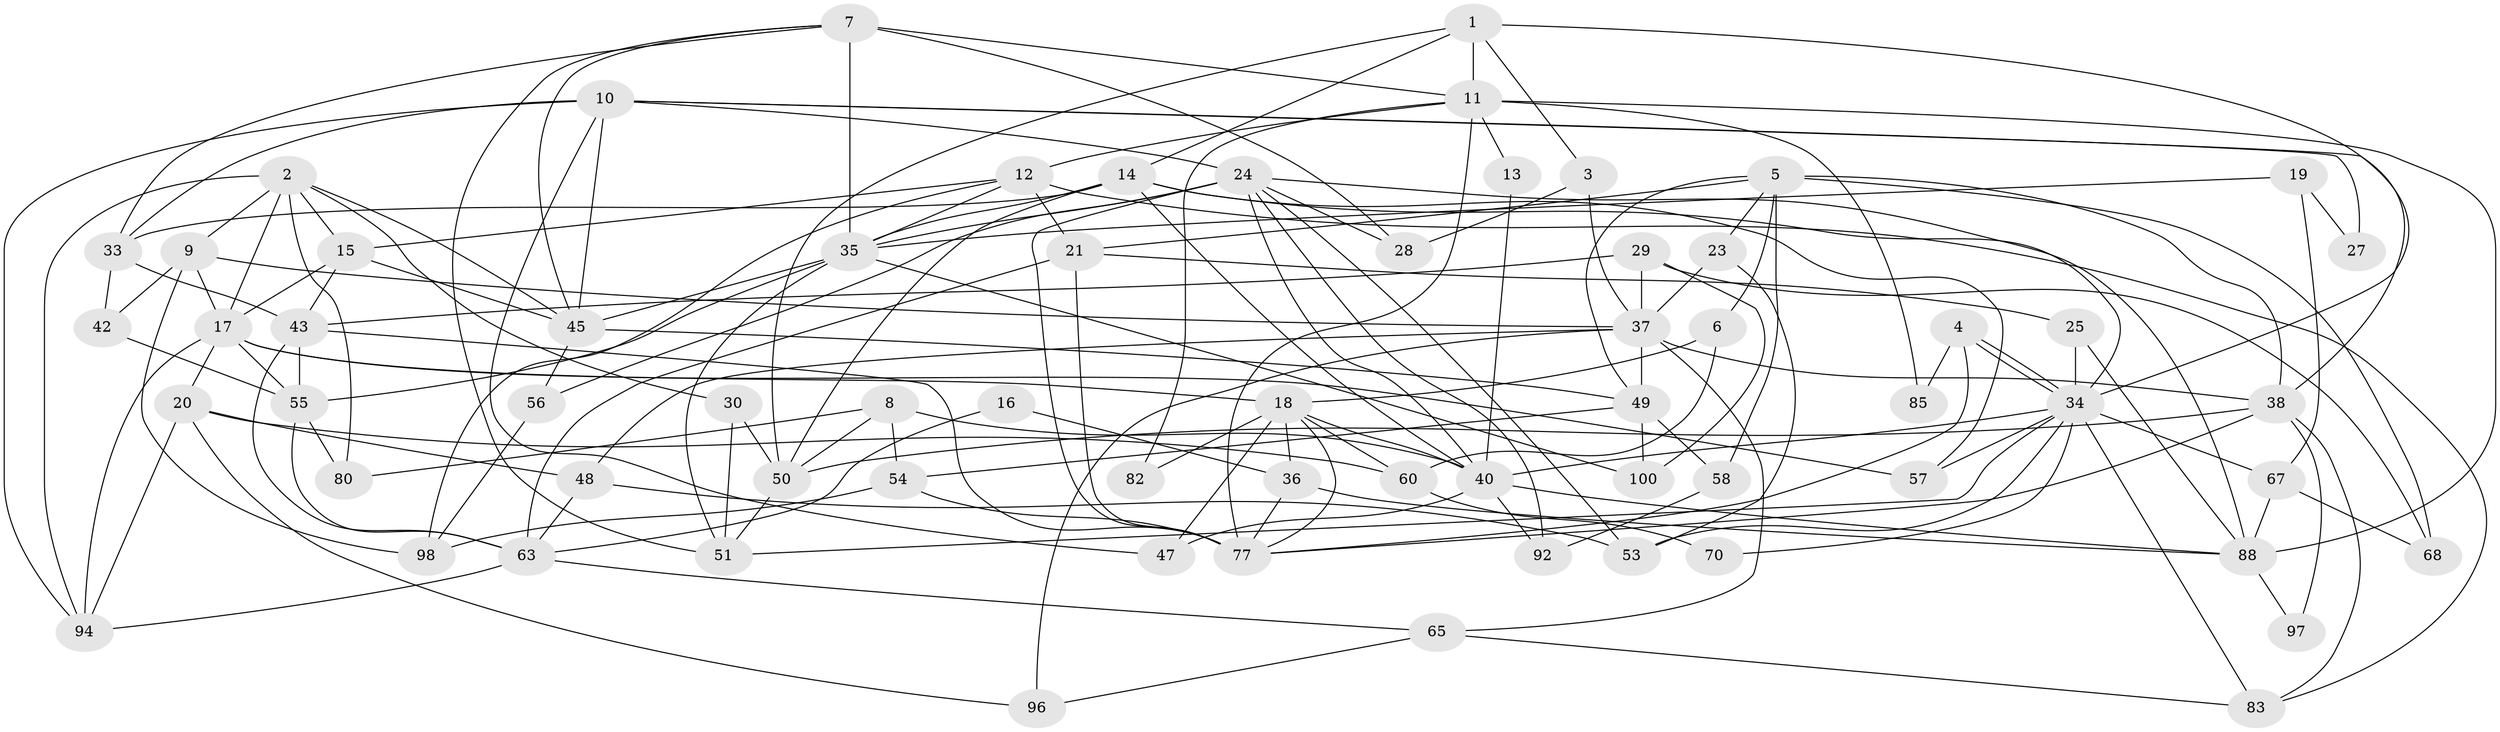 // original degree distribution, {3: 0.32, 6: 0.11, 4: 0.24, 7: 0.03, 5: 0.16, 2: 0.12, 8: 0.01, 9: 0.01}
// Generated by graph-tools (version 1.1) at 2025/38/02/21/25 10:38:59]
// undirected, 67 vertices, 163 edges
graph export_dot {
graph [start="1"]
  node [color=gray90,style=filled];
  1 [super="+81"];
  2 [super="+46"];
  3;
  4;
  5 [super="+99"];
  6;
  7 [super="+41"];
  8 [super="+87"];
  9 [super="+62"];
  10;
  11 [super="+89"];
  12 [super="+31"];
  13;
  14 [super="+66"];
  15;
  16;
  17 [super="+26"];
  18 [super="+72"];
  19;
  20 [super="+22"];
  21 [super="+71"];
  23;
  24 [super="+39"];
  25 [super="+75"];
  27;
  28;
  29 [super="+74"];
  30 [super="+32"];
  33 [super="+44"];
  34 [super="+79"];
  35 [super="+76"];
  36 [super="+86"];
  37 [super="+59"];
  38 [super="+61"];
  40 [super="+73"];
  42;
  43 [super="+78"];
  45 [super="+95"];
  47;
  48;
  49 [super="+84"];
  50 [super="+52"];
  51 [super="+93"];
  53;
  54;
  55 [super="+64"];
  56;
  57;
  58;
  60;
  63 [super="+69"];
  65;
  67;
  68;
  70;
  77 [super="+90"];
  80;
  82;
  83;
  85;
  88 [super="+91"];
  92;
  94;
  96;
  97;
  98;
  100;
  1 -- 3;
  1 -- 14;
  1 -- 50;
  1 -- 11;
  1 -- 34;
  2 -- 15;
  2 -- 94;
  2 -- 9;
  2 -- 80;
  2 -- 17;
  2 -- 45;
  2 -- 30;
  3 -- 37;
  3 -- 28;
  4 -- 77;
  4 -- 34;
  4 -- 34;
  4 -- 85;
  5 -- 23;
  5 -- 21;
  5 -- 49;
  5 -- 68;
  5 -- 38;
  5 -- 6;
  5 -- 58;
  6 -- 60;
  6 -- 18;
  7 -- 45;
  7 -- 28;
  7 -- 35 [weight=2];
  7 -- 51;
  7 -- 11;
  7 -- 33;
  8 -- 54;
  8 -- 80;
  8 -- 50;
  8 -- 40;
  9 -- 37;
  9 -- 42;
  9 -- 17;
  9 -- 98;
  10 -- 33;
  10 -- 94;
  10 -- 27;
  10 -- 38;
  10 -- 45;
  10 -- 47;
  10 -- 24;
  11 -- 13;
  11 -- 77;
  11 -- 82;
  11 -- 85;
  11 -- 88 [weight=2];
  11 -- 12;
  12 -- 83;
  12 -- 98;
  12 -- 35;
  12 -- 21;
  12 -- 15;
  13 -- 40;
  14 -- 57;
  14 -- 33;
  14 -- 35;
  14 -- 50;
  14 -- 34;
  14 -- 40;
  15 -- 17;
  15 -- 45;
  15 -- 43;
  16 -- 63;
  16 -- 36;
  17 -- 18;
  17 -- 57;
  17 -- 20;
  17 -- 94;
  17 -- 55;
  18 -- 47;
  18 -- 60;
  18 -- 82;
  18 -- 40;
  18 -- 77;
  18 -- 36;
  19 -- 67;
  19 -- 35;
  19 -- 27;
  20 -- 48;
  20 -- 60;
  20 -- 96;
  20 -- 94;
  21 -- 77;
  21 -- 63 [weight=2];
  21 -- 25;
  23 -- 53;
  23 -- 37;
  24 -- 56;
  24 -- 35;
  24 -- 28;
  24 -- 40;
  24 -- 88;
  24 -- 53;
  24 -- 92;
  24 -- 77;
  25 -- 88;
  25 -- 34;
  29 -- 37;
  29 -- 100;
  29 -- 68;
  29 -- 43;
  30 -- 50;
  30 -- 51;
  33 -- 42;
  33 -- 43;
  34 -- 53;
  34 -- 67;
  34 -- 70;
  34 -- 40;
  34 -- 51;
  34 -- 83;
  34 -- 57;
  35 -- 100;
  35 -- 45;
  35 -- 51;
  35 -- 55;
  36 -- 88;
  36 -- 77;
  37 -- 49 [weight=2];
  37 -- 48;
  37 -- 96;
  37 -- 65;
  37 -- 38;
  38 -- 97;
  38 -- 50;
  38 -- 83;
  38 -- 77;
  40 -- 88;
  40 -- 92;
  40 -- 47;
  42 -- 55;
  43 -- 63;
  43 -- 55;
  43 -- 77;
  45 -- 49;
  45 -- 56;
  48 -- 53;
  48 -- 63;
  49 -- 58;
  49 -- 100;
  49 -- 54;
  50 -- 51;
  54 -- 98;
  54 -- 77;
  55 -- 80;
  55 -- 63;
  56 -- 98;
  58 -- 92;
  60 -- 70;
  63 -- 65;
  63 -- 94;
  65 -- 83;
  65 -- 96;
  67 -- 68;
  67 -- 88;
  88 -- 97;
}
